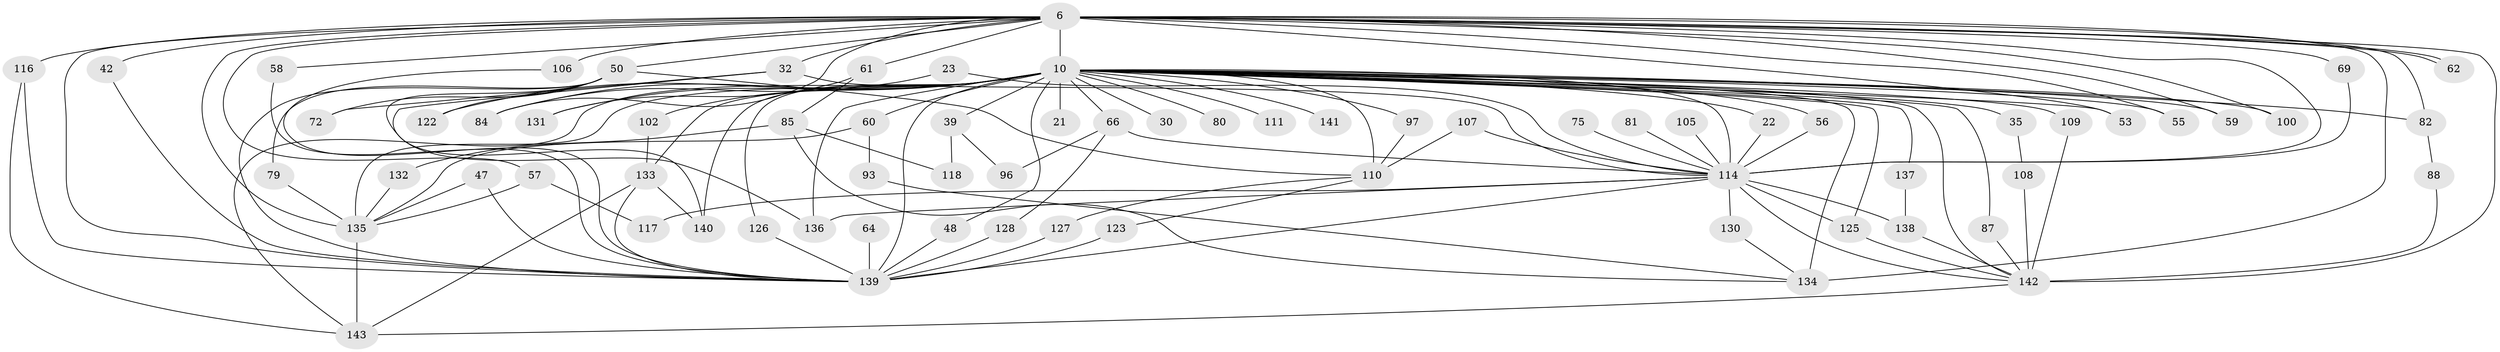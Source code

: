 // original degree distribution, {28: 0.006993006993006993, 21: 0.006993006993006993, 19: 0.006993006993006993, 27: 0.006993006993006993, 23: 0.006993006993006993, 29: 0.006993006993006993, 18: 0.006993006993006993, 22: 0.006993006993006993, 26: 0.006993006993006993, 31: 0.006993006993006993, 7: 0.013986013986013986, 3: 0.1888111888111888, 9: 0.006993006993006993, 5: 0.04195804195804196, 6: 0.027972027972027972, 4: 0.11888111888111888, 2: 0.5314685314685315}
// Generated by graph-tools (version 1.1) at 2025/44/03/09/25 04:44:45]
// undirected, 71 vertices, 135 edges
graph export_dot {
graph [start="1"]
  node [color=gray90,style=filled];
  6 [super="+1"];
  10 [super="+4+9"];
  21 [super="+15"];
  22;
  23;
  30;
  32 [super="+31"];
  35;
  39;
  42;
  47;
  48;
  50 [super="+49"];
  53;
  55;
  56;
  57;
  58;
  59;
  60 [super="+26"];
  61;
  62;
  64;
  66 [super="+44"];
  69;
  72;
  75;
  79;
  80;
  81;
  82 [super="+20"];
  84 [super="+24+52"];
  85;
  87;
  88;
  93;
  96;
  97;
  100 [super="+95"];
  102;
  105;
  106 [super="+73"];
  107;
  108;
  109 [super="+98"];
  110 [super="+94+68"];
  111;
  114 [super="+29+41+104+5+83"];
  116 [super="+43"];
  117;
  118 [super="+90"];
  122;
  123;
  125 [super="+78+91"];
  126 [super="+71+124"];
  127;
  128;
  130;
  131 [super="+77"];
  132;
  133 [super="+101+99"];
  134 [super="+70+74"];
  135 [super="+34+38+36+115"];
  136 [super="+89"];
  137;
  138 [super="+46+92"];
  139 [super="+33+7"];
  140 [super="+112"];
  141;
  142 [super="+51+121"];
  143 [super="+129"];
  6 -- 10 [weight=8];
  6 -- 32 [weight=2];
  6 -- 50 [weight=3];
  6 -- 53;
  6 -- 57 [weight=2];
  6 -- 62;
  6 -- 62;
  6 -- 69;
  6 -- 106 [weight=2];
  6 -- 114 [weight=6];
  6 -- 116 [weight=2];
  6 -- 142 [weight=4];
  6 -- 82;
  6 -- 134 [weight=3];
  6 -- 84 [weight=3];
  6 -- 42;
  6 -- 55;
  6 -- 58;
  6 -- 59;
  6 -- 61;
  6 -- 139 [weight=5];
  6 -- 135 [weight=3];
  6 -- 100;
  10 -- 21 [weight=4];
  10 -- 35 [weight=2];
  10 -- 60 [weight=2];
  10 -- 66 [weight=2];
  10 -- 80 [weight=2];
  10 -- 82 [weight=2];
  10 -- 133 [weight=4];
  10 -- 137;
  10 -- 141 [weight=2];
  10 -- 30;
  10 -- 110 [weight=4];
  10 -- 111 [weight=2];
  10 -- 48;
  10 -- 126;
  10 -- 134;
  10 -- 135 [weight=8];
  10 -- 84 [weight=2];
  10 -- 139 [weight=9];
  10 -- 142;
  10 -- 125;
  10 -- 100 [weight=2];
  10 -- 114 [weight=10];
  10 -- 140 [weight=2];
  10 -- 131 [weight=2];
  10 -- 136;
  10 -- 143;
  10 -- 22;
  10 -- 87;
  10 -- 97;
  10 -- 102;
  10 -- 39 [weight=2];
  10 -- 109 [weight=2];
  10 -- 53;
  10 -- 55;
  10 -- 56;
  10 -- 122;
  10 -- 59;
  22 -- 114;
  23 -- 84;
  23 -- 114;
  32 -- 140;
  32 -- 72;
  32 -- 114;
  35 -- 108;
  39 -- 96;
  39 -- 118;
  42 -- 139;
  47 -- 135;
  47 -- 139;
  48 -- 139;
  50 -- 72;
  50 -- 79;
  50 -- 122;
  50 -- 110;
  50 -- 139;
  50 -- 136;
  56 -- 114;
  57 -- 117;
  57 -- 135;
  58 -- 139;
  60 -- 93;
  60 -- 135;
  61 -- 85;
  61 -- 131;
  64 -- 139 [weight=2];
  66 -- 96;
  66 -- 128;
  66 -- 114;
  69 -- 114;
  75 -- 114 [weight=2];
  79 -- 135;
  81 -- 114 [weight=2];
  82 -- 88;
  85 -- 118 [weight=2];
  85 -- 132;
  85 -- 134;
  87 -- 142;
  88 -- 142;
  93 -- 134;
  97 -- 110;
  102 -- 133;
  105 -- 114;
  106 -- 139;
  107 -- 110;
  107 -- 114;
  108 -- 142;
  109 -- 142;
  110 -- 127;
  110 -- 123;
  114 -- 138 [weight=4];
  114 -- 139 [weight=5];
  114 -- 130;
  114 -- 136;
  114 -- 142;
  114 -- 117;
  114 -- 125 [weight=2];
  116 -- 139;
  116 -- 143;
  123 -- 139;
  125 -- 142;
  126 -- 139 [weight=4];
  127 -- 139;
  128 -- 139;
  130 -- 134;
  132 -- 135;
  133 -- 139 [weight=3];
  133 -- 143;
  133 -- 140;
  135 -- 143 [weight=2];
  137 -- 138;
  138 -- 142;
  142 -- 143;
}
